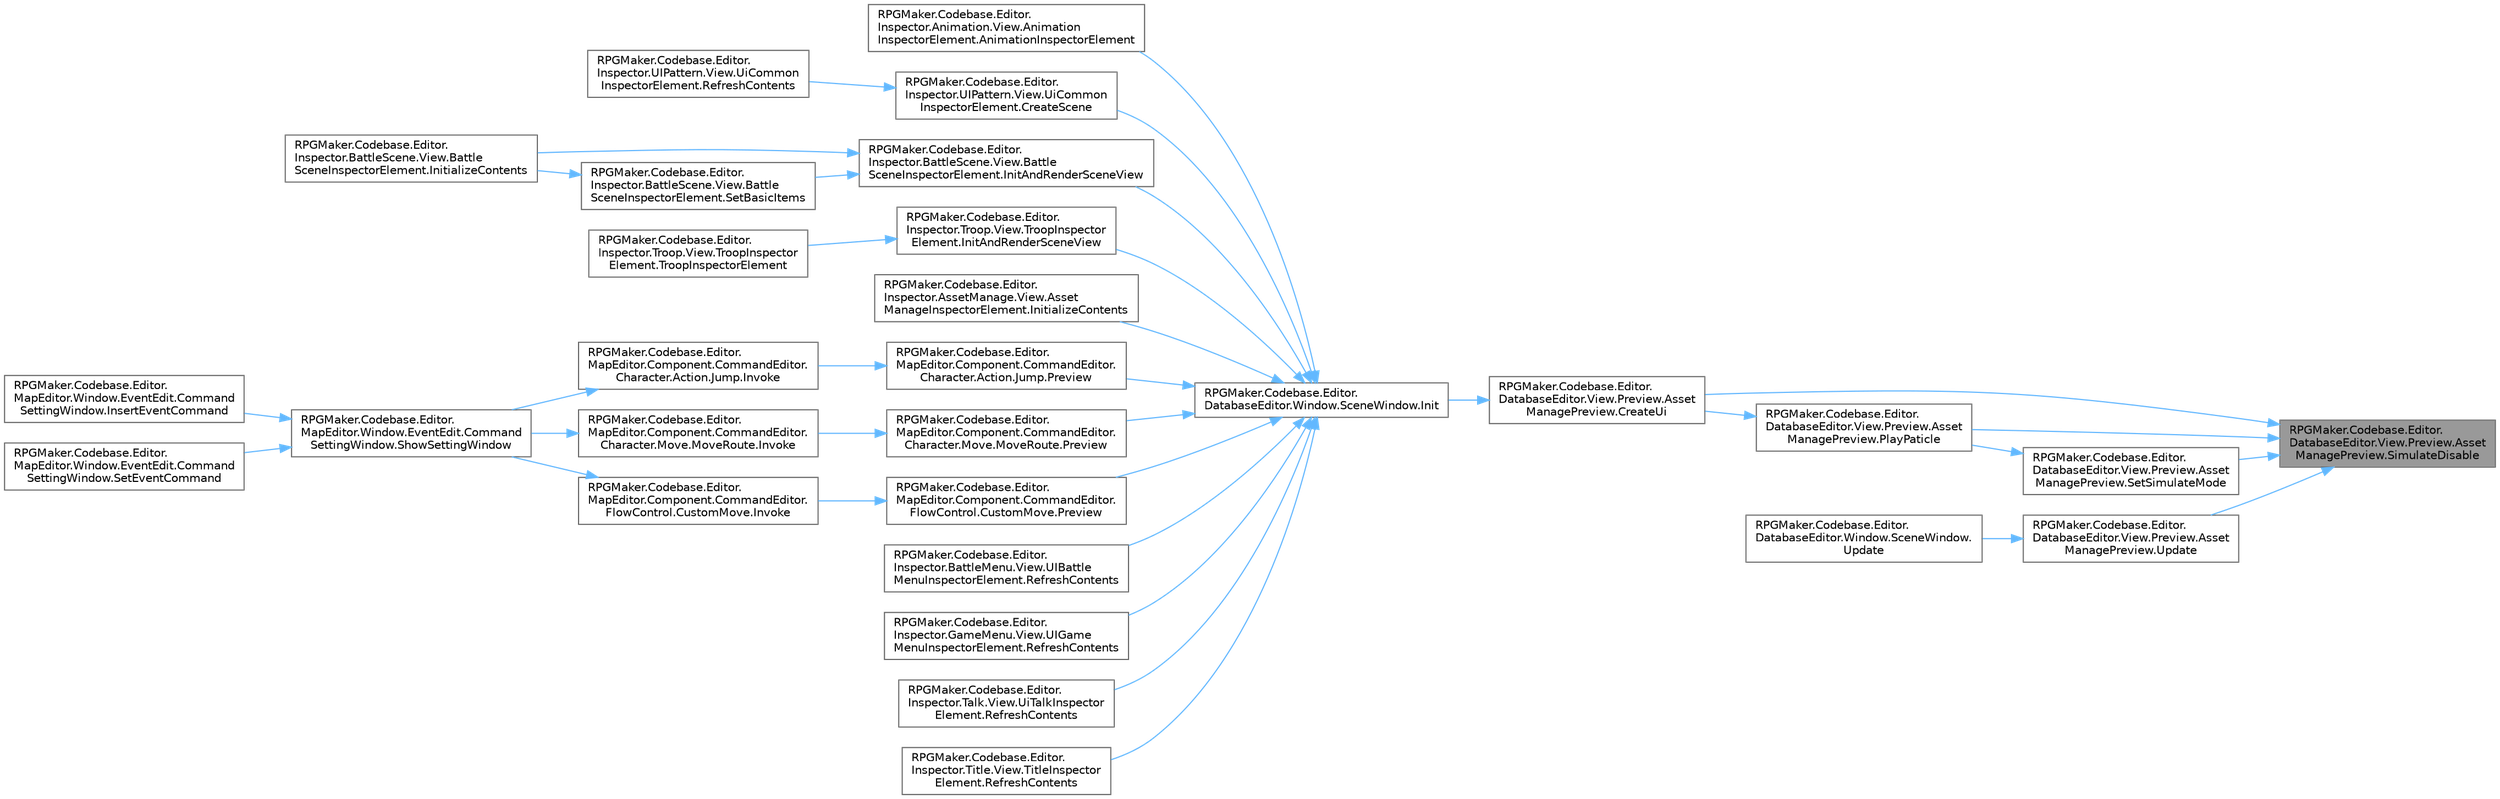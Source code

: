 digraph "RPGMaker.Codebase.Editor.DatabaseEditor.View.Preview.AssetManagePreview.SimulateDisable"
{
 // LATEX_PDF_SIZE
  bgcolor="transparent";
  edge [fontname=Helvetica,fontsize=10,labelfontname=Helvetica,labelfontsize=10];
  node [fontname=Helvetica,fontsize=10,shape=box,height=0.2,width=0.4];
  rankdir="RL";
  Node1 [id="Node000001",label="RPGMaker.Codebase.Editor.\lDatabaseEditor.View.Preview.Asset\lManagePreview.SimulateDisable",height=0.2,width=0.4,color="gray40", fillcolor="grey60", style="filled", fontcolor="black",tooltip="パーティクルのシミュレート設定を無効化"];
  Node1 -> Node2 [id="edge1_Node000001_Node000002",dir="back",color="steelblue1",style="solid",tooltip=" "];
  Node2 [id="Node000002",label="RPGMaker.Codebase.Editor.\lDatabaseEditor.View.Preview.Asset\lManagePreview.CreateUi",height=0.2,width=0.4,color="grey40", fillcolor="white", style="filled",URL="$d1/d66/class_r_p_g_maker_1_1_codebase_1_1_editor_1_1_database_editor_1_1_view_1_1_preview_1_1_asset_manage_preview.html#ad954349d4bee92844f2ef43c39afae11",tooltip="UI作成"];
  Node2 -> Node3 [id="edge2_Node000002_Node000003",dir="back",color="steelblue1",style="solid",tooltip=" "];
  Node3 [id="Node000003",label="RPGMaker.Codebase.Editor.\lDatabaseEditor.Window.SceneWindow.Init",height=0.2,width=0.4,color="grey40", fillcolor="white", style="filled",URL="$de/d38/class_r_p_g_maker_1_1_codebase_1_1_editor_1_1_database_editor_1_1_window_1_1_scene_window.html#ab676f1b7751bf8065e9ac8e324525fc3",tooltip=" "];
  Node3 -> Node4 [id="edge3_Node000003_Node000004",dir="back",color="steelblue1",style="solid",tooltip=" "];
  Node4 [id="Node000004",label="RPGMaker.Codebase.Editor.\lInspector.Animation.View.Animation\lInspectorElement.AnimationInspectorElement",height=0.2,width=0.4,color="grey40", fillcolor="white", style="filled",URL="$db/d84/class_r_p_g_maker_1_1_codebase_1_1_editor_1_1_inspector_1_1_animation_1_1_view_1_1_animation_inspector_element.html#aae106fd133981d5041a1404498adf087",tooltip=" "];
  Node3 -> Node5 [id="edge4_Node000003_Node000005",dir="back",color="steelblue1",style="solid",tooltip=" "];
  Node5 [id="Node000005",label="RPGMaker.Codebase.Editor.\lInspector.UIPattern.View.UiCommon\lInspectorElement.CreateScene",height=0.2,width=0.4,color="grey40", fillcolor="white", style="filled",URL="$dd/d5a/class_r_p_g_maker_1_1_codebase_1_1_editor_1_1_inspector_1_1_u_i_pattern_1_1_view_1_1_ui_common_inspector_element.html#a16a8c55acc792105630571f8010aba6a",tooltip=" "];
  Node5 -> Node6 [id="edge5_Node000005_Node000006",dir="back",color="steelblue1",style="solid",tooltip=" "];
  Node6 [id="Node000006",label="RPGMaker.Codebase.Editor.\lInspector.UIPattern.View.UiCommon\lInspectorElement.RefreshContents",height=0.2,width=0.4,color="grey40", fillcolor="white", style="filled",URL="$dd/d5a/class_r_p_g_maker_1_1_codebase_1_1_editor_1_1_inspector_1_1_u_i_pattern_1_1_view_1_1_ui_common_inspector_element.html#ab44518d3f6b4bac54b269b46d691020f",tooltip="データの更新"];
  Node3 -> Node7 [id="edge6_Node000003_Node000007",dir="back",color="steelblue1",style="solid",tooltip=" "];
  Node7 [id="Node000007",label="RPGMaker.Codebase.Editor.\lInspector.BattleScene.View.Battle\lSceneInspectorElement.InitAndRenderSceneView",height=0.2,width=0.4,color="grey40", fillcolor="white", style="filled",URL="$d8/d9b/class_r_p_g_maker_1_1_codebase_1_1_editor_1_1_inspector_1_1_battle_scene_1_1_view_1_1_battle_scene_inspector_element.html#a9be269ac211e55504a92ba36dda0dbea",tooltip="戦闘シーンのプレビュー設定"];
  Node7 -> Node8 [id="edge7_Node000007_Node000008",dir="back",color="steelblue1",style="solid",tooltip=" "];
  Node8 [id="Node000008",label="RPGMaker.Codebase.Editor.\lInspector.BattleScene.View.Battle\lSceneInspectorElement.InitializeContents",height=0.2,width=0.4,color="grey40", fillcolor="white", style="filled",URL="$d8/d9b/class_r_p_g_maker_1_1_codebase_1_1_editor_1_1_inspector_1_1_battle_scene_1_1_view_1_1_battle_scene_inspector_element.html#a229491a27c98aa08b8534c05d97626bf",tooltip="初期化処理"];
  Node7 -> Node9 [id="edge8_Node000007_Node000009",dir="back",color="steelblue1",style="solid",tooltip=" "];
  Node9 [id="Node000009",label="RPGMaker.Codebase.Editor.\lInspector.BattleScene.View.Battle\lSceneInspectorElement.SetBasicItems",height=0.2,width=0.4,color="grey40", fillcolor="white", style="filled",URL="$d8/d9b/class_r_p_g_maker_1_1_codebase_1_1_editor_1_1_inspector_1_1_battle_scene_1_1_view_1_1_battle_scene_inspector_element.html#a5991981f3e64a513be8c361300eb2d0f",tooltip="基本データ"];
  Node9 -> Node8 [id="edge9_Node000009_Node000008",dir="back",color="steelblue1",style="solid",tooltip=" "];
  Node3 -> Node10 [id="edge10_Node000003_Node000010",dir="back",color="steelblue1",style="solid",tooltip=" "];
  Node10 [id="Node000010",label="RPGMaker.Codebase.Editor.\lInspector.Troop.View.TroopInspector\lElement.InitAndRenderSceneView",height=0.2,width=0.4,color="grey40", fillcolor="white", style="filled",URL="$d8/d90/class_r_p_g_maker_1_1_codebase_1_1_editor_1_1_inspector_1_1_troop_1_1_view_1_1_troop_inspector_element.html#a0d9e9a163ca8326d7cacc57a70459297",tooltip=" "];
  Node10 -> Node11 [id="edge11_Node000010_Node000011",dir="back",color="steelblue1",style="solid",tooltip=" "];
  Node11 [id="Node000011",label="RPGMaker.Codebase.Editor.\lInspector.Troop.View.TroopInspector\lElement.TroopInspectorElement",height=0.2,width=0.4,color="grey40", fillcolor="white", style="filled",URL="$d8/d90/class_r_p_g_maker_1_1_codebase_1_1_editor_1_1_inspector_1_1_troop_1_1_view_1_1_troop_inspector_element.html#a6015e876a3cbac57f8ceb3e46e090bdf",tooltip=" "];
  Node3 -> Node12 [id="edge12_Node000003_Node000012",dir="back",color="steelblue1",style="solid",tooltip=" "];
  Node12 [id="Node000012",label="RPGMaker.Codebase.Editor.\lInspector.AssetManage.View.Asset\lManageInspectorElement.InitializeContents",height=0.2,width=0.4,color="grey40", fillcolor="white", style="filled",URL="$da/d9f/class_r_p_g_maker_1_1_codebase_1_1_editor_1_1_inspector_1_1_asset_manage_1_1_view_1_1_asset_manage_inspector_element.html#a1ff6968c39c137f0b08b3fe2db8e62e5",tooltip="初期化処理"];
  Node3 -> Node13 [id="edge13_Node000003_Node000013",dir="back",color="steelblue1",style="solid",tooltip=" "];
  Node13 [id="Node000013",label="RPGMaker.Codebase.Editor.\lMapEditor.Component.CommandEditor.\lCharacter.Action.Jump.Preview",height=0.2,width=0.4,color="grey40", fillcolor="white", style="filled",URL="$d5/de1/class_r_p_g_maker_1_1_codebase_1_1_editor_1_1_map_editor_1_1_component_1_1_command_editor_1_1_character_1_1_action_1_1_jump.html#ab4bff436ce7c95b83d4f2d4e0c267f7e",tooltip=" "];
  Node13 -> Node14 [id="edge14_Node000013_Node000014",dir="back",color="steelblue1",style="solid",tooltip=" "];
  Node14 [id="Node000014",label="RPGMaker.Codebase.Editor.\lMapEditor.Component.CommandEditor.\lCharacter.Action.Jump.Invoke",height=0.2,width=0.4,color="grey40", fillcolor="white", style="filled",URL="$d5/de1/class_r_p_g_maker_1_1_codebase_1_1_editor_1_1_map_editor_1_1_component_1_1_command_editor_1_1_character_1_1_action_1_1_jump.html#aae6efe8e2b25e3148bb450be5cb122c8",tooltip=" "];
  Node14 -> Node15 [id="edge15_Node000014_Node000015",dir="back",color="steelblue1",style="solid",tooltip=" "];
  Node15 [id="Node000015",label="RPGMaker.Codebase.Editor.\lMapEditor.Window.EventEdit.Command\lSettingWindow.ShowSettingWindow",height=0.2,width=0.4,color="grey40", fillcolor="white", style="filled",URL="$d4/d8f/class_r_p_g_maker_1_1_codebase_1_1_editor_1_1_map_editor_1_1_window_1_1_event_edit_1_1_command_setting_window.html#a0849a2097c7f8ce9a6cdbea9cc53f355",tooltip=" "];
  Node15 -> Node16 [id="edge16_Node000015_Node000016",dir="back",color="steelblue1",style="solid",tooltip=" "];
  Node16 [id="Node000016",label="RPGMaker.Codebase.Editor.\lMapEditor.Window.EventEdit.Command\lSettingWindow.InsertEventCommand",height=0.2,width=0.4,color="grey40", fillcolor="white", style="filled",URL="$d4/d8f/class_r_p_g_maker_1_1_codebase_1_1_editor_1_1_map_editor_1_1_window_1_1_event_edit_1_1_command_setting_window.html#ae0ff304b21e7e1fd046f284e79c77468",tooltip="コマンドの追加"];
  Node15 -> Node17 [id="edge17_Node000015_Node000017",dir="back",color="steelblue1",style="solid",tooltip=" "];
  Node17 [id="Node000017",label="RPGMaker.Codebase.Editor.\lMapEditor.Window.EventEdit.Command\lSettingWindow.SetEventCommand",height=0.2,width=0.4,color="grey40", fillcolor="white", style="filled",URL="$d4/d8f/class_r_p_g_maker_1_1_codebase_1_1_editor_1_1_map_editor_1_1_window_1_1_event_edit_1_1_command_setting_window.html#a462ccdb6e962f1559d8436b3412d3787",tooltip=" "];
  Node3 -> Node18 [id="edge18_Node000003_Node000018",dir="back",color="steelblue1",style="solid",tooltip=" "];
  Node18 [id="Node000018",label="RPGMaker.Codebase.Editor.\lMapEditor.Component.CommandEditor.\lCharacter.Move.MoveRoute.Preview",height=0.2,width=0.4,color="grey40", fillcolor="white", style="filled",URL="$d5/dcc/class_r_p_g_maker_1_1_codebase_1_1_editor_1_1_map_editor_1_1_component_1_1_command_editor_1_1_character_1_1_move_1_1_move_route.html#a4a0fbd9c1d01f2e62f9c7804ee4ca205",tooltip=" "];
  Node18 -> Node19 [id="edge19_Node000018_Node000019",dir="back",color="steelblue1",style="solid",tooltip=" "];
  Node19 [id="Node000019",label="RPGMaker.Codebase.Editor.\lMapEditor.Component.CommandEditor.\lCharacter.Move.MoveRoute.Invoke",height=0.2,width=0.4,color="grey40", fillcolor="white", style="filled",URL="$d5/dcc/class_r_p_g_maker_1_1_codebase_1_1_editor_1_1_map_editor_1_1_component_1_1_command_editor_1_1_character_1_1_move_1_1_move_route.html#aa0e5660dc6dfd220b1c101e6c9ea735d",tooltip=" "];
  Node19 -> Node15 [id="edge20_Node000019_Node000015",dir="back",color="steelblue1",style="solid",tooltip=" "];
  Node3 -> Node20 [id="edge21_Node000003_Node000020",dir="back",color="steelblue1",style="solid",tooltip=" "];
  Node20 [id="Node000020",label="RPGMaker.Codebase.Editor.\lMapEditor.Component.CommandEditor.\lFlowControl.CustomMove.Preview",height=0.2,width=0.4,color="grey40", fillcolor="white", style="filled",URL="$d3/dbe/class_r_p_g_maker_1_1_codebase_1_1_editor_1_1_map_editor_1_1_component_1_1_command_editor_1_1_flow_control_1_1_custom_move.html#afe506d41de45715cef7dbece1ec8fe8d",tooltip=" "];
  Node20 -> Node21 [id="edge22_Node000020_Node000021",dir="back",color="steelblue1",style="solid",tooltip=" "];
  Node21 [id="Node000021",label="RPGMaker.Codebase.Editor.\lMapEditor.Component.CommandEditor.\lFlowControl.CustomMove.Invoke",height=0.2,width=0.4,color="grey40", fillcolor="white", style="filled",URL="$d3/dbe/class_r_p_g_maker_1_1_codebase_1_1_editor_1_1_map_editor_1_1_component_1_1_command_editor_1_1_flow_control_1_1_custom_move.html#a504bd17e66c55e6f3448904272d1af16",tooltip=" "];
  Node21 -> Node15 [id="edge23_Node000021_Node000015",dir="back",color="steelblue1",style="solid",tooltip=" "];
  Node3 -> Node22 [id="edge24_Node000003_Node000022",dir="back",color="steelblue1",style="solid",tooltip=" "];
  Node22 [id="Node000022",label="RPGMaker.Codebase.Editor.\lInspector.BattleMenu.View.UIBattle\lMenuInspectorElement.RefreshContents",height=0.2,width=0.4,color="grey40", fillcolor="white", style="filled",URL="$dc/d51/class_r_p_g_maker_1_1_codebase_1_1_editor_1_1_inspector_1_1_battle_menu_1_1_view_1_1_u_i_battle_menu_inspector_element.html#a034073a0d825d40ef26ed99e54cd3423",tooltip="データの更新"];
  Node3 -> Node23 [id="edge25_Node000003_Node000023",dir="back",color="steelblue1",style="solid",tooltip=" "];
  Node23 [id="Node000023",label="RPGMaker.Codebase.Editor.\lInspector.GameMenu.View.UIGame\lMenuInspectorElement.RefreshContents",height=0.2,width=0.4,color="grey40", fillcolor="white", style="filled",URL="$d3/ddf/class_r_p_g_maker_1_1_codebase_1_1_editor_1_1_inspector_1_1_game_menu_1_1_view_1_1_u_i_game_menu_inspector_element.html#a708cd83d451df464cc20a3fbb9b9cf00",tooltip="データの更新"];
  Node3 -> Node24 [id="edge26_Node000003_Node000024",dir="back",color="steelblue1",style="solid",tooltip=" "];
  Node24 [id="Node000024",label="RPGMaker.Codebase.Editor.\lInspector.Talk.View.UiTalkInspector\lElement.RefreshContents",height=0.2,width=0.4,color="grey40", fillcolor="white", style="filled",URL="$dc/d2c/class_r_p_g_maker_1_1_codebase_1_1_editor_1_1_inspector_1_1_talk_1_1_view_1_1_ui_talk_inspector_element.html#ad17f0589fd5c1739a79d49604a228d89",tooltip="データの更新"];
  Node3 -> Node25 [id="edge27_Node000003_Node000025",dir="back",color="steelblue1",style="solid",tooltip=" "];
  Node25 [id="Node000025",label="RPGMaker.Codebase.Editor.\lInspector.Title.View.TitleInspector\lElement.RefreshContents",height=0.2,width=0.4,color="grey40", fillcolor="white", style="filled",URL="$de/d02/class_r_p_g_maker_1_1_codebase_1_1_editor_1_1_inspector_1_1_title_1_1_view_1_1_title_inspector_element.html#aad394b72183c615eb160e675fc9a1702",tooltip="データの更新"];
  Node1 -> Node26 [id="edge28_Node000001_Node000026",dir="back",color="steelblue1",style="solid",tooltip=" "];
  Node26 [id="Node000026",label="RPGMaker.Codebase.Editor.\lDatabaseEditor.View.Preview.Asset\lManagePreview.PlayPaticle",height=0.2,width=0.4,color="grey40", fillcolor="white", style="filled",URL="$d1/d66/class_r_p_g_maker_1_1_codebase_1_1_editor_1_1_database_editor_1_1_view_1_1_preview_1_1_asset_manage_preview.html#a45fd193304f4b15948c085c3362a5d28",tooltip="エフェクト再生"];
  Node26 -> Node2 [id="edge29_Node000026_Node000002",dir="back",color="steelblue1",style="solid",tooltip=" "];
  Node1 -> Node27 [id="edge30_Node000001_Node000027",dir="back",color="steelblue1",style="solid",tooltip=" "];
  Node27 [id="Node000027",label="RPGMaker.Codebase.Editor.\lDatabaseEditor.View.Preview.Asset\lManagePreview.SetSimulateMode",height=0.2,width=0.4,color="grey40", fillcolor="white", style="filled",URL="$d1/d66/class_r_p_g_maker_1_1_codebase_1_1_editor_1_1_database_editor_1_1_view_1_1_preview_1_1_asset_manage_preview.html#a1e965c556d80e74899cfc1fdc838af14",tooltip="パーティクルのシミュレート設定"];
  Node27 -> Node26 [id="edge31_Node000027_Node000026",dir="back",color="steelblue1",style="solid",tooltip=" "];
  Node1 -> Node28 [id="edge32_Node000001_Node000028",dir="back",color="steelblue1",style="solid",tooltip=" "];
  Node28 [id="Node000028",label="RPGMaker.Codebase.Editor.\lDatabaseEditor.View.Preview.Asset\lManagePreview.Update",height=0.2,width=0.4,color="grey40", fillcolor="white", style="filled",URL="$d1/d66/class_r_p_g_maker_1_1_codebase_1_1_editor_1_1_database_editor_1_1_view_1_1_preview_1_1_asset_manage_preview.html#a65b7286ce45c2716a3284b2ddd437485",tooltip="更新処理"];
  Node28 -> Node29 [id="edge33_Node000028_Node000029",dir="back",color="steelblue1",style="solid",tooltip=" "];
  Node29 [id="Node000029",label="RPGMaker.Codebase.Editor.\lDatabaseEditor.Window.SceneWindow.\lUpdate",height=0.2,width=0.4,color="grey40", fillcolor="white", style="filled",URL="$de/d38/class_r_p_g_maker_1_1_codebase_1_1_editor_1_1_database_editor_1_1_window_1_1_scene_window.html#a356319a100d17bc3c2a66925f47b3520",tooltip=" "];
}
